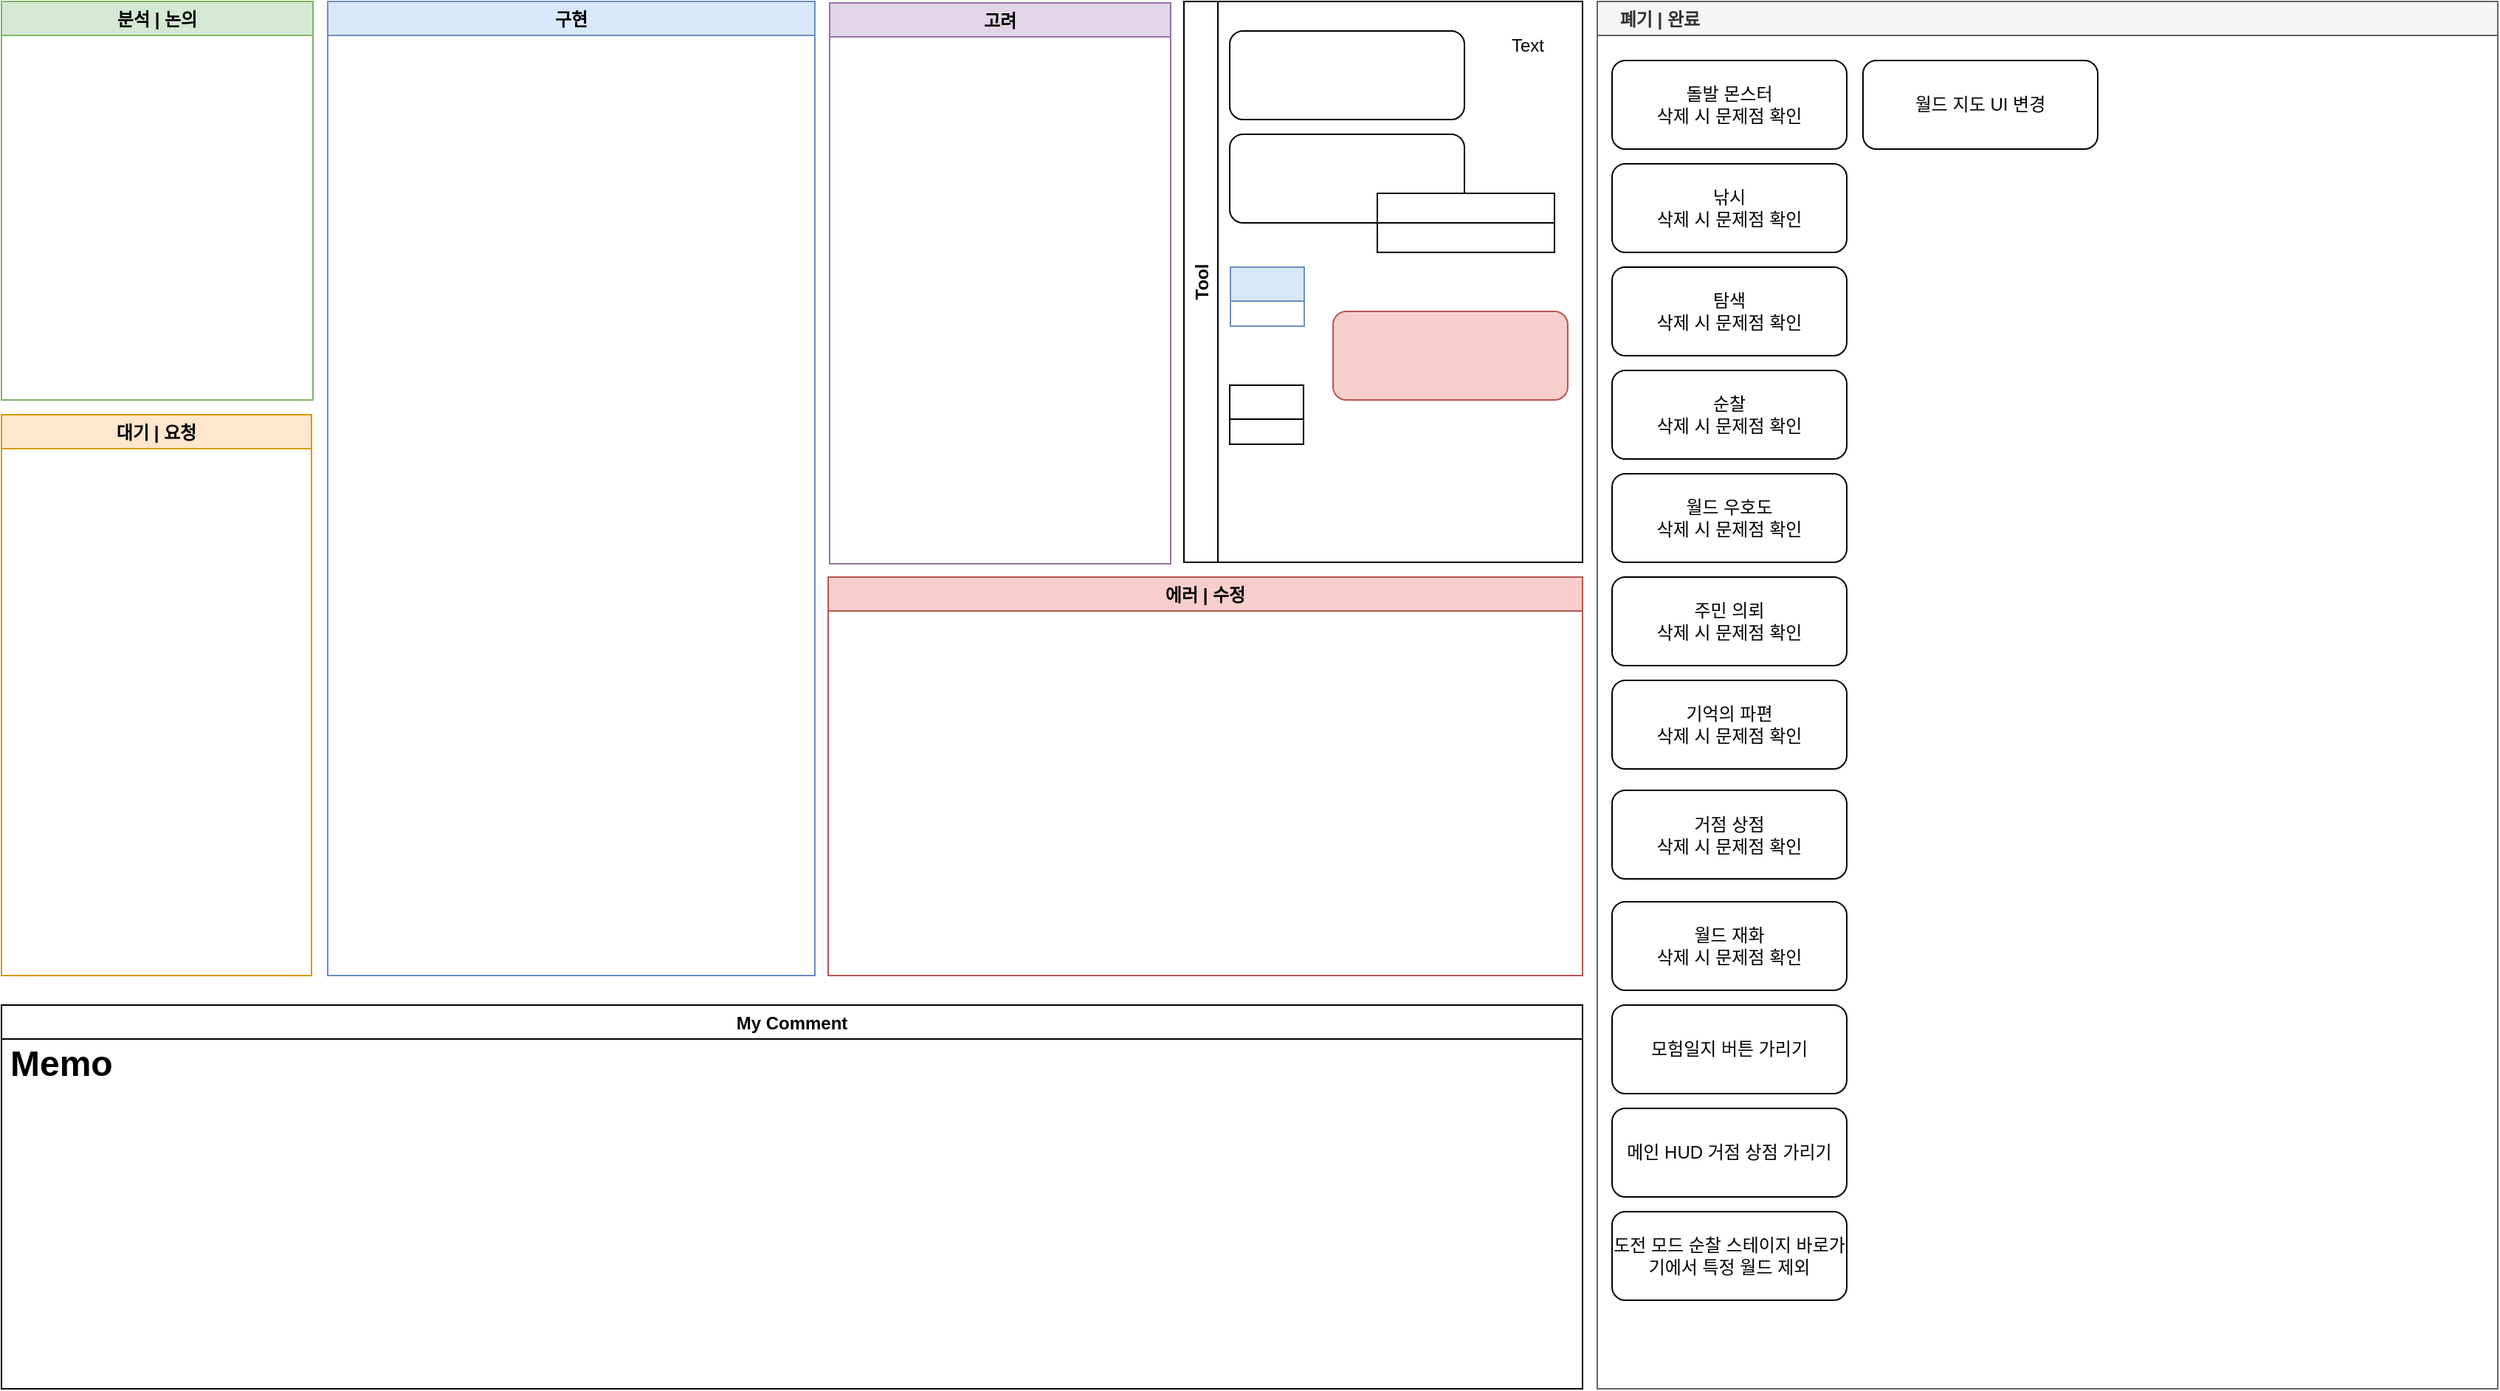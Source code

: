 <mxfile version="21.7.1" type="github">
  <diagram id="sQ8EXhfYu_Z4RW1TYD9f" name="Page-1">
    <mxGraphModel dx="1434" dy="758" grid="1" gridSize="10" guides="1" tooltips="1" connect="0" arrows="1" fold="1" page="1" pageScale="1" pageWidth="827" pageHeight="1169" math="0" shadow="0">
      <root>
        <mxCell id="0" />
        <mxCell id="1" parent="0" />
        <mxCell id="wOnGFkAYj0Utu0_wV-MN-16" value="구현" style="swimlane;fillColor=#dae8fc;strokeColor=#6c8ebf;" parent="1" vertex="1">
          <mxGeometry x="270" y="50" width="330" height="660" as="geometry" />
        </mxCell>
        <mxCell id="9A0mLHsorhuxDrabdEOj-9" value="에러 | 수정" style="swimlane;fillColor=#f8cecc;strokeColor=#b85450;startSize=23;" parent="wOnGFkAYj0Utu0_wV-MN-16" vertex="1">
          <mxGeometry x="339" y="390" width="511" height="270" as="geometry">
            <mxRectangle x="620" y="440" width="90" height="23" as="alternateBounds" />
          </mxGeometry>
        </mxCell>
        <mxCell id="wOnGFkAYj0Utu0_wV-MN-18" value="고려" style="swimlane;fillColor=#e1d5e7;strokeColor=#9673a6;" parent="wOnGFkAYj0Utu0_wV-MN-16" vertex="1">
          <mxGeometry x="340" y="1" width="231" height="380" as="geometry" />
        </mxCell>
        <mxCell id="wOnGFkAYj0Utu0_wV-MN-17" value="분석 | 논의" style="swimlane;strokeColor=#82b366;fillColor=#D5E8D4;" parent="1" vertex="1">
          <mxGeometry x="49" y="50" width="211" height="270" as="geometry" />
        </mxCell>
        <mxCell id="MTrl5ynQiznJmTlUDSWs-4" value="대기 | 요청" style="swimlane;strokeColor=#d79b00;fillColor=#ffe6cc;" parent="1" vertex="1">
          <mxGeometry x="49" y="330" width="210" height="380" as="geometry" />
        </mxCell>
        <mxCell id="hDPYIisuoytdxOGGVnbc-3" value="    폐기 | 완료" style="swimlane;strokeColor=#666666;fillColor=#f5f5f5;fontColor=#333333;align=left;" parent="1" vertex="1">
          <mxGeometry x="1130" y="50" width="610" height="940" as="geometry">
            <mxRectangle x="1130" y="50" width="90" height="23" as="alternateBounds" />
          </mxGeometry>
        </mxCell>
        <mxCell id="23xOXwe0LaK21AtvZ5Q6-1" value="돌발 몬스터&lt;br&gt;삭제 시 문제점 확인" style="rounded=1;whiteSpace=wrap;html=1;" parent="hDPYIisuoytdxOGGVnbc-3" vertex="1">
          <mxGeometry x="10" y="40" width="159" height="60" as="geometry" />
        </mxCell>
        <mxCell id="23xOXwe0LaK21AtvZ5Q6-2" value="낚시&lt;br&gt;삭제 시 문제점 확인" style="rounded=1;whiteSpace=wrap;html=1;" parent="hDPYIisuoytdxOGGVnbc-3" vertex="1">
          <mxGeometry x="10" y="110" width="159" height="60" as="geometry" />
        </mxCell>
        <mxCell id="23xOXwe0LaK21AtvZ5Q6-3" value="탐색&lt;br&gt;삭제 시 문제점 확인" style="rounded=1;whiteSpace=wrap;html=1;" parent="hDPYIisuoytdxOGGVnbc-3" vertex="1">
          <mxGeometry x="10" y="180" width="159" height="60" as="geometry" />
        </mxCell>
        <mxCell id="23xOXwe0LaK21AtvZ5Q6-4" value="순찰&lt;br&gt;삭제 시 문제점 확인" style="rounded=1;whiteSpace=wrap;html=1;" parent="hDPYIisuoytdxOGGVnbc-3" vertex="1">
          <mxGeometry x="10" y="250" width="159" height="60" as="geometry" />
        </mxCell>
        <mxCell id="23xOXwe0LaK21AtvZ5Q6-5" value="월드 우호도&lt;br&gt;삭제 시 문제점 확인" style="rounded=1;whiteSpace=wrap;html=1;" parent="hDPYIisuoytdxOGGVnbc-3" vertex="1">
          <mxGeometry x="10" y="320" width="159" height="60" as="geometry" />
        </mxCell>
        <mxCell id="23xOXwe0LaK21AtvZ5Q6-6" value="주민 의뢰&lt;br&gt;삭제 시 문제점 확인" style="rounded=1;whiteSpace=wrap;html=1;" parent="hDPYIisuoytdxOGGVnbc-3" vertex="1">
          <mxGeometry x="10" y="390" width="159" height="60" as="geometry" />
        </mxCell>
        <mxCell id="23xOXwe0LaK21AtvZ5Q6-7" value="기억의 파편&lt;br&gt;삭제 시 문제점 확인" style="rounded=1;whiteSpace=wrap;html=1;" parent="hDPYIisuoytdxOGGVnbc-3" vertex="1">
          <mxGeometry x="10" y="460" width="159" height="60" as="geometry" />
        </mxCell>
        <mxCell id="23xOXwe0LaK21AtvZ5Q6-8" value="거점 상점&lt;br&gt;삭제 시 문제점 확인" style="rounded=1;whiteSpace=wrap;html=1;" parent="hDPYIisuoytdxOGGVnbc-3" vertex="1">
          <mxGeometry x="10" y="534.5" width="159" height="60" as="geometry" />
        </mxCell>
        <mxCell id="23xOXwe0LaK21AtvZ5Q6-9" value="월드 재화&lt;br&gt;삭제 시 문제점 확인" style="rounded=1;whiteSpace=wrap;html=1;" parent="hDPYIisuoytdxOGGVnbc-3" vertex="1">
          <mxGeometry x="10" y="610" width="159" height="60" as="geometry" />
        </mxCell>
        <mxCell id="23xOXwe0LaK21AtvZ5Q6-10" value="모험일지 버튼 가리기" style="rounded=1;whiteSpace=wrap;html=1;" parent="hDPYIisuoytdxOGGVnbc-3" vertex="1">
          <mxGeometry x="10" y="680" width="159" height="60" as="geometry" />
        </mxCell>
        <mxCell id="23xOXwe0LaK21AtvZ5Q6-12" value="메인 HUD 거점 상점 가리기" style="rounded=1;whiteSpace=wrap;html=1;" parent="hDPYIisuoytdxOGGVnbc-3" vertex="1">
          <mxGeometry x="10" y="750" width="159" height="60" as="geometry" />
        </mxCell>
        <mxCell id="23xOXwe0LaK21AtvZ5Q6-13" value="도전 모드 순찰 스테이지 바로가기에서 특정 월드 제외" style="rounded=1;whiteSpace=wrap;html=1;" parent="hDPYIisuoytdxOGGVnbc-3" vertex="1">
          <mxGeometry x="10" y="820" width="159" height="60" as="geometry" />
        </mxCell>
        <mxCell id="23xOXwe0LaK21AtvZ5Q6-11" value="월드 지도 UI 변경" style="rounded=1;whiteSpace=wrap;html=1;" parent="hDPYIisuoytdxOGGVnbc-3" vertex="1">
          <mxGeometry x="180" y="40" width="159" height="60" as="geometry" />
        </mxCell>
        <mxCell id="6kkVd8V_ymKgZ0_L0vxy-3" value="My Comment" style="swimlane;" parent="1" vertex="1">
          <mxGeometry x="49" y="730" width="1071" height="260" as="geometry">
            <mxRectangle x="49" y="720" width="100" height="23" as="alternateBounds" />
          </mxGeometry>
        </mxCell>
        <mxCell id="KfCYHrgsOKh0RXw9eGPa-2" value="&lt;h1&gt;Memo&lt;/h1&gt;&lt;div&gt;&lt;br&gt;&lt;/div&gt;" style="text;html=1;strokeColor=none;fillColor=none;spacing=5;spacingTop=-20;whiteSpace=wrap;overflow=hidden;rounded=0;align=left;" parent="6kkVd8V_ymKgZ0_L0vxy-3" vertex="1">
          <mxGeometry x="1" y="20" width="1070" height="240" as="geometry" />
        </mxCell>
        <mxCell id="oumLD8d3DvaTa1NXrWpt-27" value="Tool" style="swimlane;horizontal=0;" parent="1" vertex="1">
          <mxGeometry x="850" y="50" width="270" height="380" as="geometry" />
        </mxCell>
        <mxCell id="oumLD8d3DvaTa1NXrWpt-31" value="" style="group" parent="oumLD8d3DvaTa1NXrWpt-27" vertex="1" connectable="0">
          <mxGeometry x="31" y="90" width="220" height="80" as="geometry" />
        </mxCell>
        <mxCell id="oumLD8d3DvaTa1NXrWpt-28" value="" style="rounded=1;whiteSpace=wrap;html=1;" parent="oumLD8d3DvaTa1NXrWpt-31" vertex="1">
          <mxGeometry width="159" height="60" as="geometry" />
        </mxCell>
        <mxCell id="oumLD8d3DvaTa1NXrWpt-29" value="" style="rounded=0;whiteSpace=wrap;html=1;" parent="oumLD8d3DvaTa1NXrWpt-31" vertex="1">
          <mxGeometry x="100" y="60" width="120" height="20" as="geometry" />
        </mxCell>
        <mxCell id="oumLD8d3DvaTa1NXrWpt-30" value="" style="rounded=0;whiteSpace=wrap;html=1;" parent="oumLD8d3DvaTa1NXrWpt-31" vertex="1">
          <mxGeometry x="100" y="40" width="120" height="20" as="geometry" />
        </mxCell>
        <mxCell id="oumLD8d3DvaTa1NXrWpt-32" value="" style="swimlane;fillColor=#dae8fc;strokeColor=#6c8ebf;" parent="oumLD8d3DvaTa1NXrWpt-27" vertex="1" collapsed="1">
          <mxGeometry x="31.5" y="180" width="50" height="40" as="geometry">
            <mxRectangle x="31.5" y="180" width="219.5" height="60" as="alternateBounds" />
          </mxGeometry>
        </mxCell>
        <mxCell id="oumLD8d3DvaTa1NXrWpt-34" value="" style="swimlane;" parent="oumLD8d3DvaTa1NXrWpt-27" vertex="1" collapsed="1">
          <mxGeometry x="31" y="260" width="50" height="40" as="geometry">
            <mxRectangle x="31" y="260" width="219" height="50" as="alternateBounds" />
          </mxGeometry>
        </mxCell>
        <mxCell id="Fb32EvJjGHJRLybvlaYY-3" value="Text" style="text;html=1;align=left;verticalAlign=middle;resizable=0;points=[];autosize=1;strokeColor=none;" parent="oumLD8d3DvaTa1NXrWpt-27" vertex="1">
          <mxGeometry x="220" y="20" width="40" height="20" as="geometry" />
        </mxCell>
        <mxCell id="tH88tRurDEZZYX3UZ1Wb-1" value="" style="rounded=1;whiteSpace=wrap;html=1;" parent="oumLD8d3DvaTa1NXrWpt-27" vertex="1">
          <mxGeometry x="31" y="20" width="159" height="60" as="geometry" />
        </mxCell>
        <mxCell id="8vmb4RLjWRvc2X2qJKQM-1" value="" style="rounded=1;whiteSpace=wrap;html=1;fillColor=#f8cecc;strokeColor=#b85450;" parent="oumLD8d3DvaTa1NXrWpt-27" vertex="1">
          <mxGeometry x="101" y="210" width="159" height="60" as="geometry" />
        </mxCell>
      </root>
    </mxGraphModel>
  </diagram>
</mxfile>
